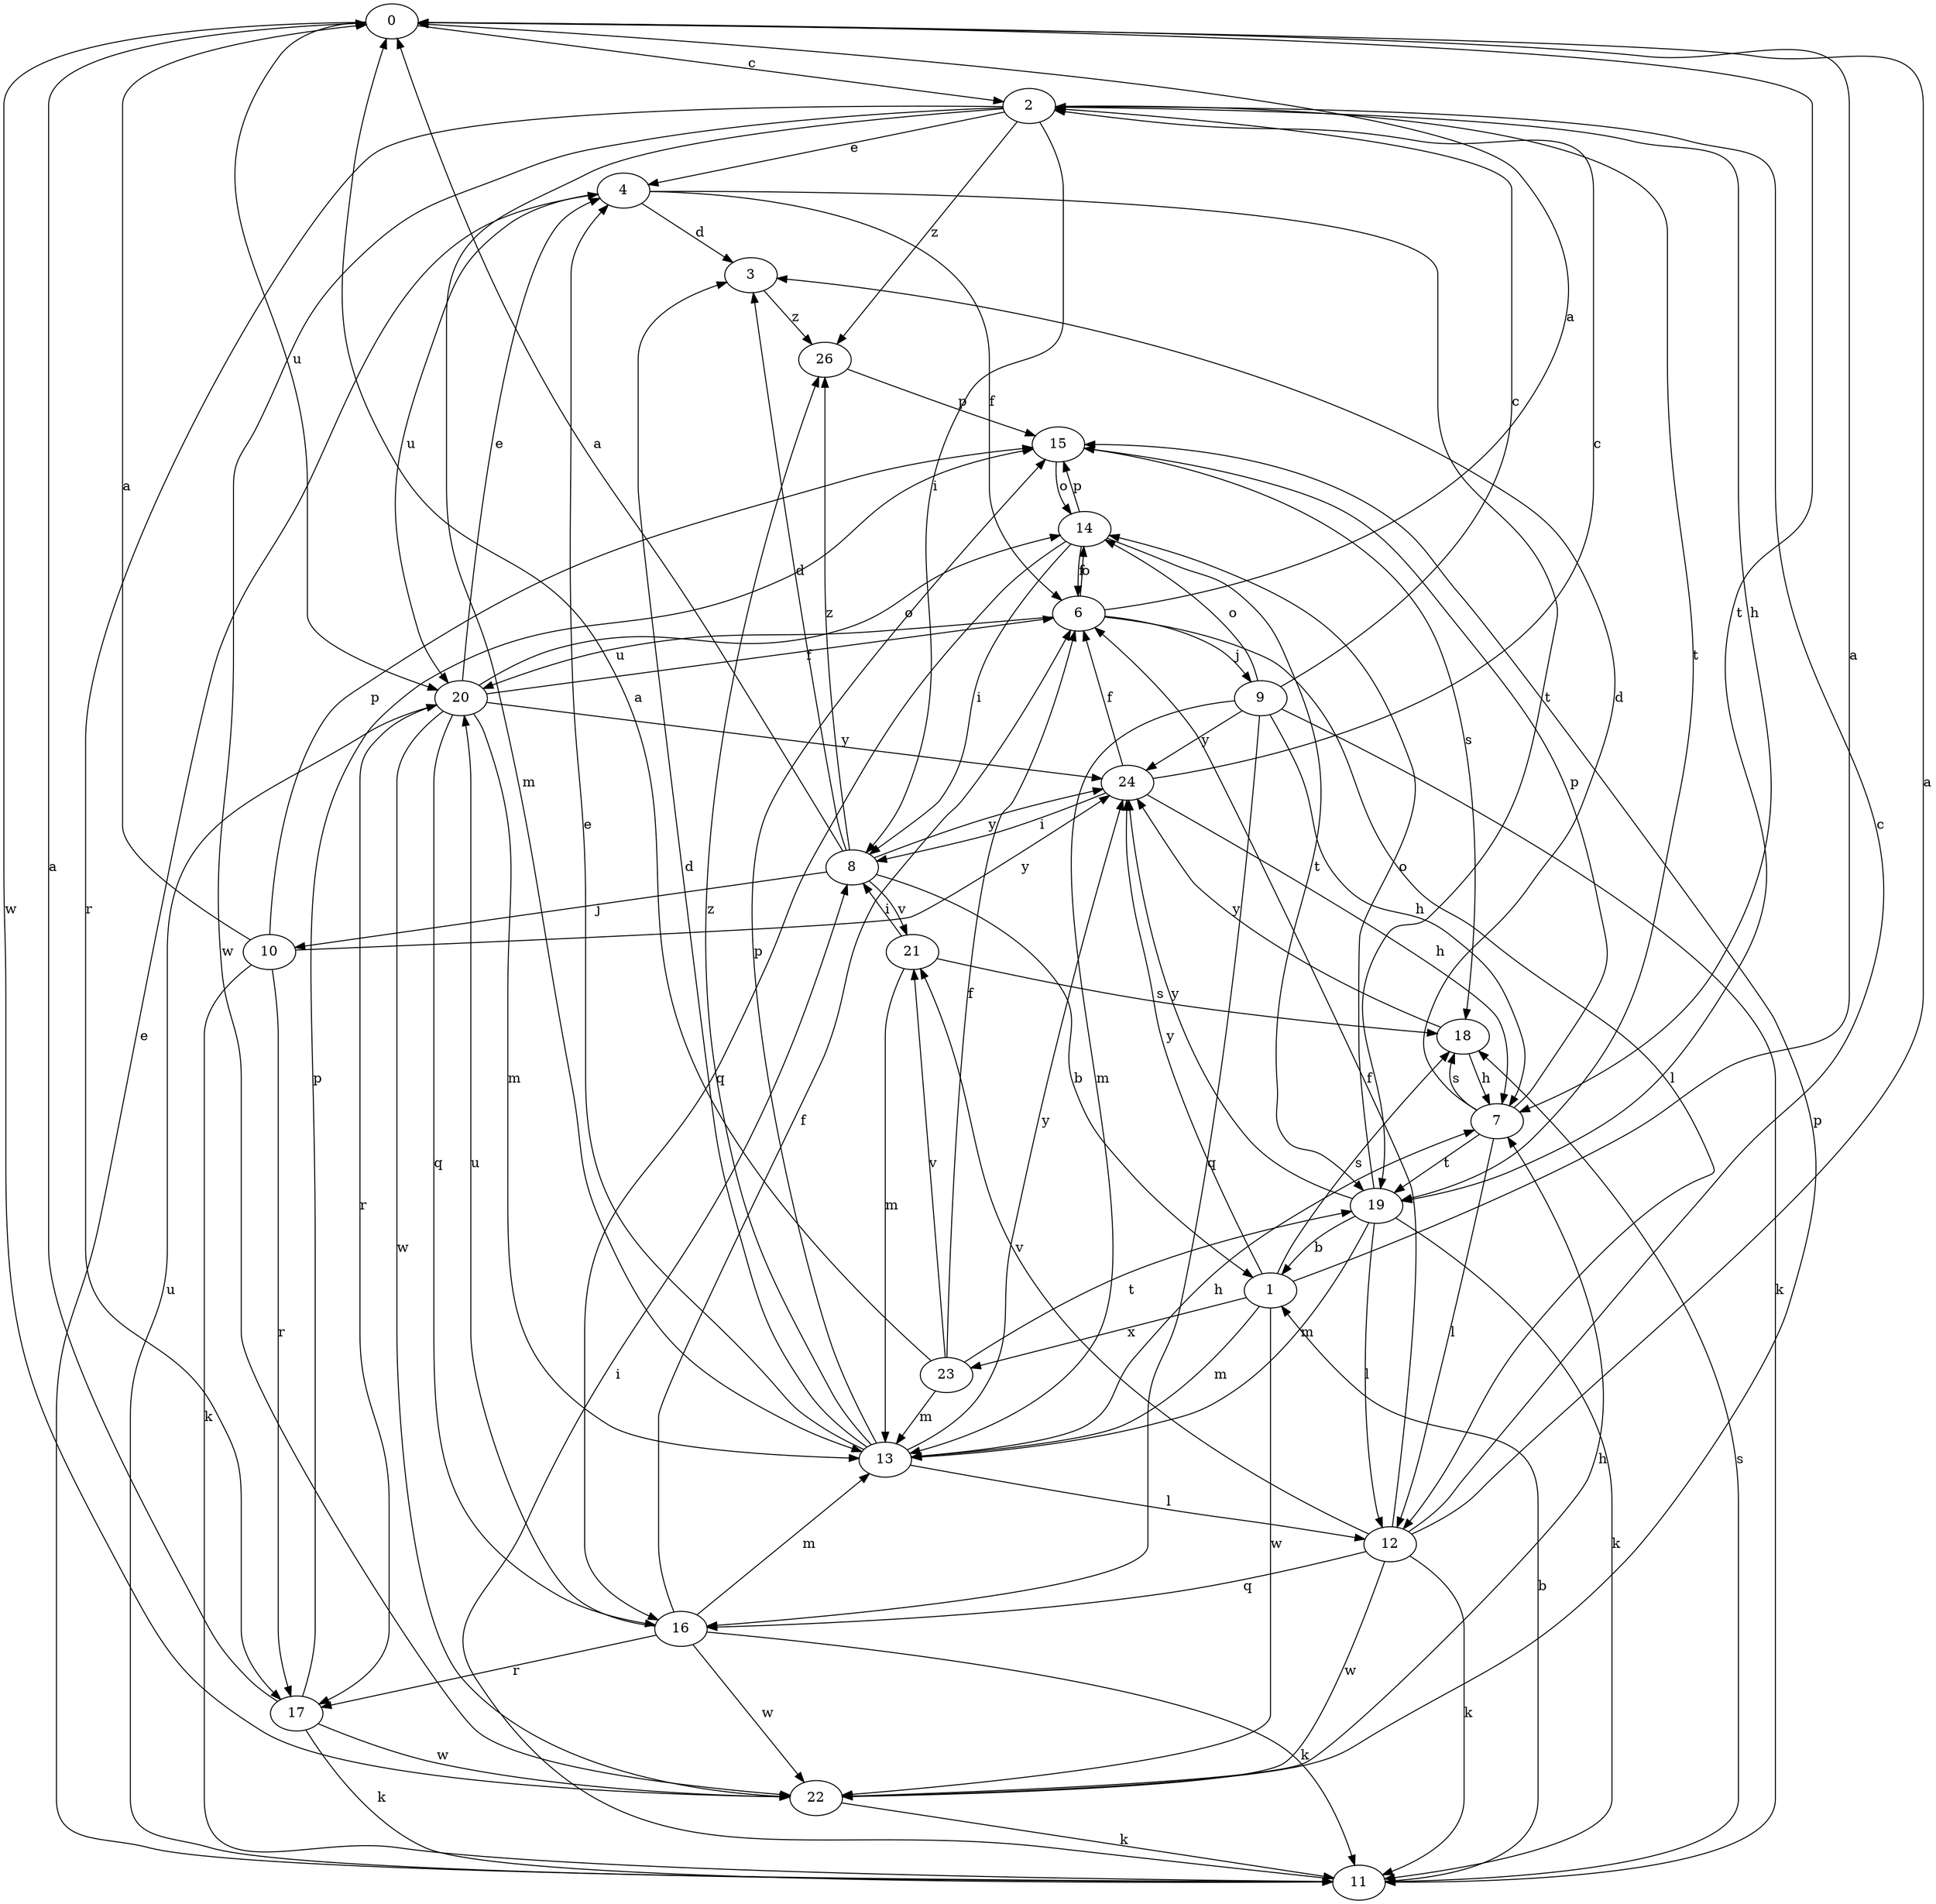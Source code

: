 strict digraph  {
0;
1;
2;
3;
4;
6;
7;
8;
9;
10;
11;
12;
13;
14;
15;
16;
17;
18;
19;
20;
21;
22;
23;
24;
26;
0 -> 2  [label=c];
0 -> 19  [label=t];
0 -> 20  [label=u];
0 -> 22  [label=w];
1 -> 0  [label=a];
1 -> 13  [label=m];
1 -> 18  [label=s];
1 -> 22  [label=w];
1 -> 23  [label=x];
1 -> 24  [label=y];
2 -> 4  [label=e];
2 -> 7  [label=h];
2 -> 8  [label=i];
2 -> 13  [label=m];
2 -> 17  [label=r];
2 -> 19  [label=t];
2 -> 22  [label=w];
2 -> 26  [label=z];
3 -> 26  [label=z];
4 -> 3  [label=d];
4 -> 6  [label=f];
4 -> 19  [label=t];
4 -> 20  [label=u];
6 -> 0  [label=a];
6 -> 9  [label=j];
6 -> 12  [label=l];
6 -> 14  [label=o];
6 -> 20  [label=u];
7 -> 3  [label=d];
7 -> 12  [label=l];
7 -> 15  [label=p];
7 -> 18  [label=s];
7 -> 19  [label=t];
8 -> 0  [label=a];
8 -> 1  [label=b];
8 -> 3  [label=d];
8 -> 10  [label=j];
8 -> 21  [label=v];
8 -> 24  [label=y];
8 -> 26  [label=z];
9 -> 2  [label=c];
9 -> 7  [label=h];
9 -> 11  [label=k];
9 -> 13  [label=m];
9 -> 14  [label=o];
9 -> 16  [label=q];
9 -> 24  [label=y];
10 -> 0  [label=a];
10 -> 11  [label=k];
10 -> 15  [label=p];
10 -> 17  [label=r];
10 -> 24  [label=y];
11 -> 1  [label=b];
11 -> 4  [label=e];
11 -> 8  [label=i];
11 -> 18  [label=s];
11 -> 20  [label=u];
12 -> 0  [label=a];
12 -> 2  [label=c];
12 -> 6  [label=f];
12 -> 11  [label=k];
12 -> 16  [label=q];
12 -> 21  [label=v];
12 -> 22  [label=w];
13 -> 3  [label=d];
13 -> 4  [label=e];
13 -> 7  [label=h];
13 -> 12  [label=l];
13 -> 15  [label=p];
13 -> 24  [label=y];
13 -> 26  [label=z];
14 -> 6  [label=f];
14 -> 8  [label=i];
14 -> 15  [label=p];
14 -> 16  [label=q];
14 -> 19  [label=t];
15 -> 14  [label=o];
15 -> 18  [label=s];
16 -> 6  [label=f];
16 -> 11  [label=k];
16 -> 13  [label=m];
16 -> 17  [label=r];
16 -> 20  [label=u];
16 -> 22  [label=w];
17 -> 0  [label=a];
17 -> 11  [label=k];
17 -> 15  [label=p];
17 -> 22  [label=w];
18 -> 7  [label=h];
18 -> 24  [label=y];
19 -> 1  [label=b];
19 -> 11  [label=k];
19 -> 12  [label=l];
19 -> 13  [label=m];
19 -> 14  [label=o];
19 -> 24  [label=y];
20 -> 4  [label=e];
20 -> 6  [label=f];
20 -> 13  [label=m];
20 -> 14  [label=o];
20 -> 16  [label=q];
20 -> 17  [label=r];
20 -> 22  [label=w];
20 -> 24  [label=y];
21 -> 8  [label=i];
21 -> 13  [label=m];
21 -> 18  [label=s];
22 -> 7  [label=h];
22 -> 11  [label=k];
22 -> 15  [label=p];
23 -> 0  [label=a];
23 -> 6  [label=f];
23 -> 13  [label=m];
23 -> 19  [label=t];
23 -> 21  [label=v];
24 -> 2  [label=c];
24 -> 6  [label=f];
24 -> 7  [label=h];
24 -> 8  [label=i];
26 -> 15  [label=p];
}
